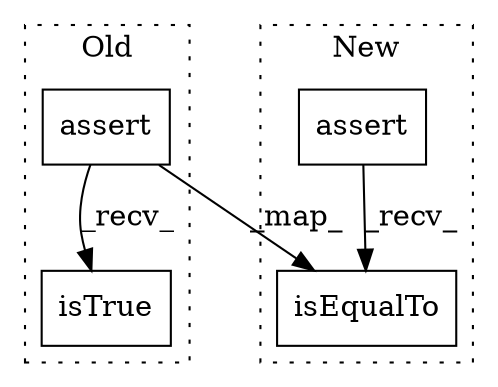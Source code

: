 digraph G {
subgraph cluster0 {
1 [label="assert" a="32" s="18908,18989" l="11,1" shape="box"];
4 [label="isTrue" a="32" s="18991" l="8" shape="box"];
label = "Old";
style="dotted";
}
subgraph cluster1 {
2 [label="isEqualTo" a="32" s="18372,18427" l="10,1" shape="box"];
3 [label="assert" a="32" s="18351,18370" l="11,1" shape="box"];
label = "New";
style="dotted";
}
1 -> 2 [label="_map_"];
1 -> 4 [label="_recv_"];
3 -> 2 [label="_recv_"];
}